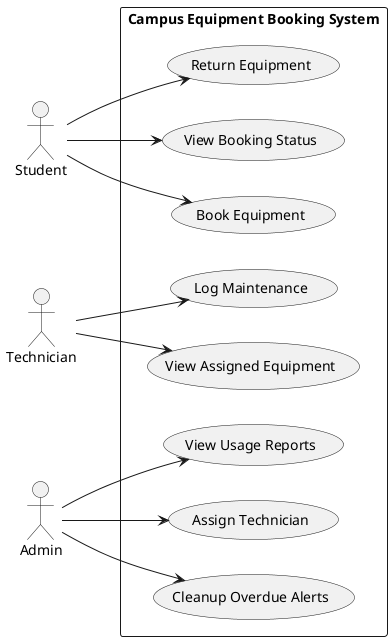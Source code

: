 @startuml
left to right direction
actor Student
actor Technician
actor Admin

rectangle "Campus Equipment Booking System" {

  (Book Equipment) as BE
  (Return Equipment) as RE
  (View Booking Status) as VBS
  (Log Maintenance) as LM
  (Assign Technician) as AT
  (View Assigned Equipment) as VAE
  (View Usage Reports) as VUR
  (Cleanup Overdue Alerts) as COA

  Student --> BE
  Student --> RE
  Student --> VBS

  Technician --> LM
  Technician --> VAE

  Admin --> AT
  Admin --> VUR
  Admin --> COA
}
@enduml
